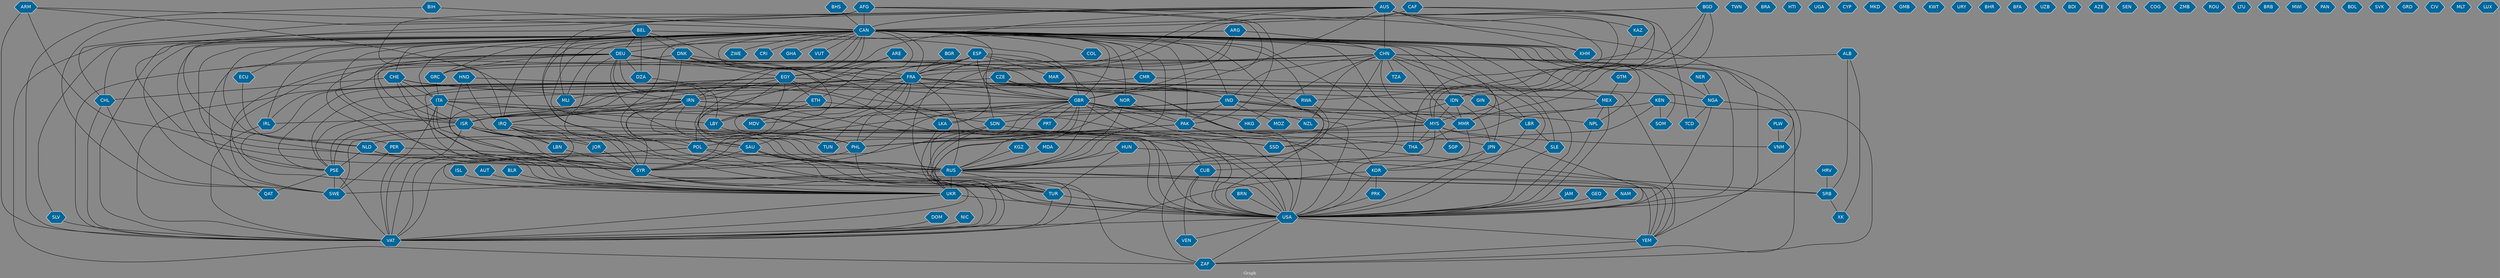 // Countries together in item graph
graph {
	graph [bgcolor="#888888" fontcolor=white fontsize=12 label="Graph" outputorder=edgesfirst overlap=prism]
	node [color=white fillcolor="#006699" fontcolor=white fontname=Helvetica shape=hexagon style=filled]
	edge [arrowhead=open color=black fontcolor=white fontname=Courier fontsize=12]
		UKR [label=UKR]
		CAN [label=CAN]
		POL [label=POL]
		NGA [label=NGA]
		PHL [label=PHL]
		ARM [label=ARM]
		ETH [label=ETH]
		USA [label=USA]
		LKA [label=LKA]
		IND [label=IND]
		GBR [label=GBR]
		SYR [label=SYR]
		TUR [label=TUR]
		RUS [label=RUS]
		DEU [label=DEU]
		IRN [label=IRN]
		SAU [label=SAU]
		NER [label=NER]
		TWN [label=TWN]
		VAT [label=VAT]
		ITA [label=ITA]
		ISR [label=ISR]
		PSE [label=PSE]
		PAK [label=PAK]
		AFG [label=AFG]
		FRA [label=FRA]
		KOR [label=KOR]
		HND [label=HND]
		IRQ [label=IRQ]
		ESP [label=ESP]
		EGY [label=EGY]
		BEL [label=BEL]
		SOM [label=SOM]
		JPN [label=JPN]
		CUB [label=CUB]
		ISL [label=ISL]
		MEX [label=MEX]
		BRA [label=BRA]
		DNK [label=DNK]
		AUS [label=AUS]
		NPL [label=NPL]
		VEN [label=VEN]
		CHN [label=CHN]
		MYS [label=MYS]
		CHL [label=CHL]
		NLD [label=NLD]
		GRC [label=GRC]
		BGR [label=BGR]
		HKG [label=HKG]
		SWE [label=SWE]
		PRK [label=PRK]
		HTI [label=HTI]
		THA [label=THA]
		GIN [label=GIN]
		IDN [label=IDN]
		YEM [label=YEM]
		SLE [label=SLE]
		ZAF [label=ZAF]
		UGA [label=UGA]
		LBY [label=LBY]
		ARG [label=ARG]
		COL [label=COL]
		TUN [label=TUN]
		SSD [label=SSD]
		SDN [label=SDN]
		MMR [label=MMR]
		KEN [label=KEN]
		CYP [label=CYP]
		JOR [label=JOR]
		BGD [label=BGD]
		JAM [label=JAM]
		MKD [label=MKD]
		GMB [label=GMB]
		MAR [label=MAR]
		LBR [label=LBR]
		AUT [label=AUT]
		HUN [label=HUN]
		RWA [label=RWA]
		PER [label=PER]
		CMR [label=CMR]
		KHM [label=KHM]
		GEO [label=GEO]
		IRL [label=IRL]
		NZL [label=NZL]
		BIH [label=BIH]
		KWT [label=KWT]
		NOR [label=NOR]
		CAF [label=CAF]
		TCD [label=TCD]
		MOZ [label=MOZ]
		SLV [label=SLV]
		CHE [label=CHE]
		KGZ [label=KGZ]
		ZWE [label=ZWE]
		ECU [label=ECU]
		URY [label=URY]
		BHS [label=BHS]
		MLI [label=MLI]
		CZE [label=CZE]
		GTM [label=GTM]
		PRT [label=PRT]
		BHR [label=BHR]
		NAM [label=NAM]
		BFA [label=BFA]
		PLW [label=PLW]
		VNM [label=VNM]
		DOM [label=DOM]
		QAT [label=QAT]
		UZB [label=UZB]
		CRI [label=CRI]
		BDI [label=BDI]
		SGP [label=SGP]
		DZA [label=DZA]
		LBN [label=LBN]
		AZE [label=AZE]
		SEN [label=SEN]
		SRB [label=SRB]
		COG [label=COG]
		GHA [label=GHA]
		ALB [label=ALB]
		ARE [label=ARE]
		VUT [label=VUT]
		BLR [label=BLR]
		ZMB [label=ZMB]
		ROU [label=ROU]
		MDV [label=MDV]
		LTU [label=LTU]
		BRB [label=BRB]
		XK [label=XK]
		MWI [label=MWI]
		MDA [label=MDA]
		KAZ [label=KAZ]
		PAN [label=PAN]
		NIC [label=NIC]
		HRV [label=HRV]
		BOL [label=BOL]
		SVK [label=SVK]
		GRD [label=GRD]
		CIV [label=CIV]
		TZA [label=TZA]
		MLT [label=MLT]
		LUX [label=LUX]
		BRN [label=BRN]
			IDN -- MYS [weight=1]
			USA -- VAT [weight=1]
			ETH -- LBY [weight=2]
			FRA -- IRN [weight=1]
			CAF -- FRA [weight=3]
			PLW -- VNM [weight=1]
			CAN -- MLI [weight=3]
			CAN -- NOR [weight=1]
			CAN -- GBR [weight=12]
			IDN -- MMR [weight=1]
			ARM -- CAN [weight=1]
			CHE -- ITA [weight=1]
			HND -- IRQ [weight=1]
			CAN -- PSE [weight=3]
			AUS -- FRA [weight=1]
			KEN -- SDN [weight=2]
			FRA -- YEM [weight=2]
			USA -- YEM [weight=2]
			PER -- SWE [weight=1]
			CAN -- CHE [weight=1]
			DEU -- POL [weight=1]
			BRN -- USA [weight=1]
			KOR -- PRK [weight=4]
			NGA -- USA [weight=3]
			KOR -- USA [weight=1]
			CAN -- VAT [weight=6]
			CAN -- ITA [weight=4]
			NIC -- VAT [weight=1]
			AFG -- CAN [weight=14]
			EGY -- PSE [weight=15]
			DEU -- EGY [weight=2]
			CAN -- DEU [weight=1]
			ESP -- UKR [weight=1]
			CHN -- IND [weight=11]
			KOR -- VAT [weight=1]
			NLD -- UKR [weight=4]
			CAN -- CHN [weight=4]
			CAN -- MMR [weight=1]
			AUS -- KAZ [weight=1]
			CHL -- SWE [weight=1]
			ARG -- FRA [weight=1]
			LBN -- SYR [weight=7]
			RUS -- SRB [weight=2]
			ESP -- SYR [weight=1]
			CHN -- FRA [weight=2]
			LKA -- VAT [weight=3]
			ARE -- LBY [weight=1]
			ESP -- RUS [weight=1]
			CHL -- VAT [weight=1]
			AUS -- GBR [weight=2]
			IRN -- RUS [weight=4]
			USA -- ZAF [weight=1]
			PAK -- PHL [weight=1]
			CAN -- IDN [weight=3]
			CAN -- IRN [weight=4]
			FRA -- SYR [weight=3]
			MEX -- USA [weight=4]
			CAN -- CUB [weight=8]
			CAN -- FRA [weight=5]
			EGY -- IRN [weight=1]
			FRA -- RUS [weight=4]
			AUT -- UKR [weight=1]
			KAZ -- MYS [weight=1]
			POL -- RUS [weight=4]
			HND -- SYR [weight=1]
			GBR -- USA [weight=5]
			GIN -- LBR [weight=1]
			SYR -- USA [weight=3]
			ISR -- JOR [weight=2]
			ITA -- LBY [weight=3]
			ISR -- SYR [weight=7]
			HUN -- SRB [weight=1]
			DNK -- GBR [weight=1]
			IRQ -- USA [weight=12]
			FRA -- IRQ [weight=1]
			AUS -- IDN [weight=3]
			CHE -- USA [weight=3]
			DOM -- VAT [weight=1]
			NOR -- PHL [weight=1]
			MMR -- THA [weight=1]
			CAN -- MEX [weight=6]
			AUS -- PHL [weight=2]
			CAN -- TUR [weight=7]
			USA -- VEN [weight=1]
			CAN -- SOM [weight=3]
			ALB -- GRC [weight=1]
			POL -- UKR [weight=1]
			CHN -- MYS [weight=8]
			CAN -- CRI [weight=1]
			FRA -- RWA [weight=2]
			NPL -- USA [weight=1]
			IND -- NPL [weight=1]
			CAN -- CHL [weight=4]
			DEU -- DZA [weight=1]
			CHN -- TZA [weight=1]
			CAN -- ZAF [weight=1]
			CAN -- USA [weight=19]
			AUS -- THA [weight=4]
			RUS -- TUR [weight=2]
			GBR -- TUN [weight=1]
			SLE -- USA [weight=1]
			IRL -- VAT [weight=1]
			FRA -- IND [weight=2]
			CAN -- RUS [weight=12]
			HRV -- SRB [weight=1]
			CHE -- CUB [weight=1]
			CAN -- SYR [weight=11]
			CAN -- IRL [weight=1]
			ITA -- UKR [weight=1]
			TUR -- USA [weight=1]
			FRA -- MLI [weight=2]
			ISR -- LBN [weight=4]
			ISL -- UKR [weight=1]
			EGY -- IRL [weight=1]
			ALB -- XK [weight=1]
			CAN -- KHM [weight=1]
			EGY -- ISR [weight=11]
			ARG -- CHN [weight=1]
			GBR -- HKG [weight=3]
			CAN -- YEM [weight=1]
			IDN -- JPN [weight=1]
			BLR -- UKR [weight=2]
			CAN -- ETH [weight=1]
			NLD -- RUS [weight=1]
			CHN -- JPN [weight=2]
			IRQ -- SYR [weight=12]
			DEU -- VAT [weight=1]
			ISR -- USA [weight=8]
			DEU -- GRC [weight=3]
			GBR -- RUS [weight=6]
			KEN -- SOM [weight=5]
			ARM -- VAT [weight=4]
			MYS -- UKR [weight=9]
			BEL -- GBR [weight=1]
			POL -- USA [weight=3]
			GBR -- SYR [weight=3]
			CAN -- GHA [weight=1]
			ISR -- PSE [weight=176]
			CAN -- RWA [weight=3]
			IND -- PAK [weight=16]
			CHN -- LKA [weight=2]
			IRN -- MYS [weight=2]
			CAF -- TCD [weight=1]
			ESP -- FRA [weight=1]
			CAN -- SLE [weight=3]
			CAN -- PAK [weight=4]
			IND -- LKA [weight=2]
			KEN -- ZAF [weight=1]
			CHN -- MMR [weight=1]
			DNK -- POL [weight=1]
			CAN -- IRQ [weight=6]
			IRN -- SAU [weight=3]
			DNK -- MDV [weight=1]
			NGA -- TCD [weight=1]
			NGA -- ZAF [weight=1]
			GBR -- NZL [weight=1]
			CAN -- ISR [weight=8]
			CAN -- MYS [weight=13]
			NER -- NGA [weight=1]
			JPN -- KOR [weight=1]
			FRA -- VAT [weight=3]
			DNK -- IND [weight=3]
			BEL -- SYR [weight=1]
			MDA -- RUS [weight=1]
			FRA -- PHL [weight=1]
			CAN -- SSD [weight=1]
			BEL -- DZA [weight=1]
			CUB -- USA [weight=8]
			GBR -- MMR [weight=1]
			SRB -- XK [weight=1]
			LBR -- SLE [weight=2]
			KEN -- SSD [weight=2]
			RUS -- YEM [weight=1]
			EGY -- VAT [weight=1]
			MMR -- USA [weight=1]
			FRA -- UKR [weight=4]
			FRA -- GIN [weight=1]
			AUS -- NLD [weight=2]
			CHN -- HKG [weight=9]
			FRA -- IDN [weight=1]
			ALB -- SRB [weight=2]
			SYR -- TUR [weight=20]
			CZE -- PSE [weight=3]
			CZE -- IND [weight=1]
			SAU -- YEM [weight=11]
			AFG -- SWE [weight=1]
			NLD -- PSE [weight=1]
			CAN -- SDN [weight=1]
			CHE -- SYR [weight=1]
			ARM -- TUR [weight=3]
			AFG -- GBR [weight=1]
			ISR -- VAT [weight=5]
			DEU -- GBR [weight=5]
			GBR -- PRT [weight=3]
			ARG -- VAT [weight=1]
			SAU -- TUR [weight=1]
			LBR -- USA [weight=1]
			CZE -- GBR [weight=1]
			JOR -- SYR [weight=3]
			ETH -- SDN [weight=3]
			CAN -- CMR [weight=4]
			PRK -- USA [weight=13]
			SAU -- SYR [weight=1]
			PAK -- YEM [weight=1]
			AUS -- EGY [weight=5]
			BEL -- MLI [weight=1]
			CAN -- NPL [weight=15]
			BGD -- MMR [weight=1]
			DEU -- PHL [weight=1]
			AUS -- CAN [weight=7]
			CAN -- ZWE [weight=1]
			EGY -- ETH [weight=1]
			SLV -- VAT [weight=2]
			IND -- USA [weight=5]
			BIH -- CAN [weight=1]
			CAN -- SLV [weight=1]
			GBR -- PAK [weight=1]
			EGY -- USA [weight=2]
			GBR -- IRL [weight=1]
			CAN -- PHL [weight=1]
			HND -- MEX [weight=1]
			IRN -- PSE [weight=1]
			CAN -- COL [weight=1]
			IRN -- YEM [weight=2]
			ISR -- SWE [weight=1]
			IND -- ISR [weight=1]
			FRA -- USA [weight=8]
			JAM -- USA [weight=1]
			ECU -- PER [weight=1]
			FRA -- GBR [weight=3]
			IRN -- IRQ [weight=5]
			GRC -- ITA [weight=2]
			MEX -- RUS [weight=1]
			ESP -- LBR [weight=1]
			BHS -- CAN [weight=1]
			CAN -- NLD [weight=2]
			CHE -- IRN [weight=1]
			IDN -- PHL [weight=1]
			IRQ -- JOR [weight=1]
			CHN -- PHL [weight=3]
			ETH -- ISR [weight=1]
			ARG -- ISR [weight=1]
			RUS -- UKR [weight=233]
			ITA -- USA [weight=3]
			GTM -- MEX [weight=1]
			IRN -- USA [weight=12]
			FRA -- PSE [weight=4]
			GBR -- POL [weight=1]
			DEU -- QAT [weight=1]
			CHN -- KOR [weight=1]
			IRN -- SYR [weight=4]
			DEU -- UKR [weight=7]
			BGR -- FRA [weight=2]
			CAN -- SWE [weight=1]
			PSE -- QAT [weight=1]
			CAN -- UKR [weight=14]
			HUN -- RUS [weight=3]
			DNK -- SWE [weight=1]
			RWA -- ZAF [weight=2]
			RUS -- USA [weight=13]
			DNK -- FRA [weight=2]
			CAN -- VUT [weight=1]
			FRA -- ISR [weight=2]
			AUS -- CHN [weight=3]
			IRQ -- TUR [weight=2]
			SDN -- VAT [weight=1]
			IRQ -- VAT [weight=3]
			BGD -- CAN [weight=1]
			PER -- RUS [weight=1]
			SYR -- VAT [weight=3]
			PHL -- VAT [weight=3]
			LBY -- TUN [weight=3]
			MYS -- USA [weight=2]
			MYS -- RUS [weight=2]
			SDN -- SSD [weight=41]
			IRQ -- LBN [weight=1]
			IND -- MYS [weight=7]
			AFG -- USA [weight=13]
			TUR -- VAT [weight=4]
			PSE -- VAT [weight=5]
			IRN -- ISR [weight=12]
			BEL -- FRA [weight=2]
			CAN -- IND [weight=7]
			MYS -- VNM [weight=2]
			ARE -- EGY [weight=1]
			GBR -- THA [weight=4]
			ESP -- POL [weight=1]
			DEU -- SYR [weight=1]
			GBR -- JPN [weight=1]
			BEL -- DEU [weight=2]
			AUS -- KHM [weight=2]
			POL -- VAT [weight=1]
			PSE -- SWE [weight=3]
			ARM -- SYR [weight=1]
			MYS -- THA [weight=1]
			DEU -- RUS [weight=6]
			JPN -- USA [weight=4]
			CHN -- USA [weight=4]
			NOR -- RUS [weight=1]
			BGD -- MYS [weight=3]
			CHE -- CHL [weight=1]
			EGY -- KOR [weight=2]
			ITA -- VAT [weight=4]
			CHE -- ISR [weight=1]
			CAN -- GRC [weight=2]
			YEM -- ZAF [weight=1]
			FRA -- SAU [weight=1]
			CAF -- CAN [weight=1]
			UKR -- USA [weight=13]
			GEO -- USA [weight=1]
			CAN -- SAU [weight=3]
			NAM -- USA [weight=1]
			KGZ -- RUS [weight=1]
			CMR -- NGA [weight=2]
			DEU -- FRA [weight=8]
			ITA -- RUS [weight=2]
			CAN -- EGY [weight=44]
			PAK -- USA [weight=2]
			UKR -- VAT [weight=1]
			GBR -- MDV [weight=1]
			ISR -- SAU [weight=1]
			ITA -- SYR [weight=1]
			CHN -- NZL [weight=1]
			AUS -- CHL [weight=1]
			MEX -- NPL [weight=2]
			PHL -- SYR [weight=1]
			SYR -- UKR [weight=1]
			DZA -- LBY [weight=1]
			ETH -- SSD [weight=3]
			DEU -- IRN [weight=1]
			BGD -- IDN [weight=1]
			PAK -- TUR [weight=1]
			CHN -- VNM [weight=1]
			ESP -- GBR [weight=2]
			CAN -- LKA [weight=1]
			EGY -- LBY [weight=5]
			SDN -- ZAF [weight=1]
			IND -- MOZ [weight=1]
			DEU -- ISR [weight=1]
			CMR -- ITA [weight=4]
			CAN -- ECU [weight=1]
			ITA -- PSE [weight=1]
			CUB -- VEN [weight=1]
			NOR -- PAK [weight=1]
			ESP -- GRC [weight=1]
			CAF -- RWA [weight=1]
			MYS -- NLD [weight=1]
			EGY -- RUS [weight=1]
			HUN -- TUR [weight=1]
			BIH -- VAT [weight=1]
			GBR -- TUR [weight=3]
			CAN -- NGA [weight=1]
			MYS -- SGP [weight=1]
			GBR -- UKR [weight=2]
			CHN -- RUS [weight=4]
			AFG -- IRQ [weight=3]
			DEU -- USA [weight=3]
			BEL -- DNK [weight=1]
			ESP -- MAR [weight=1]
			RUS -- SWE [weight=1]
			FRA -- TUN [weight=1]
			AFG -- PAK [weight=1]
			AUS -- MYS [weight=10]
			SAU -- USA [weight=2]
}